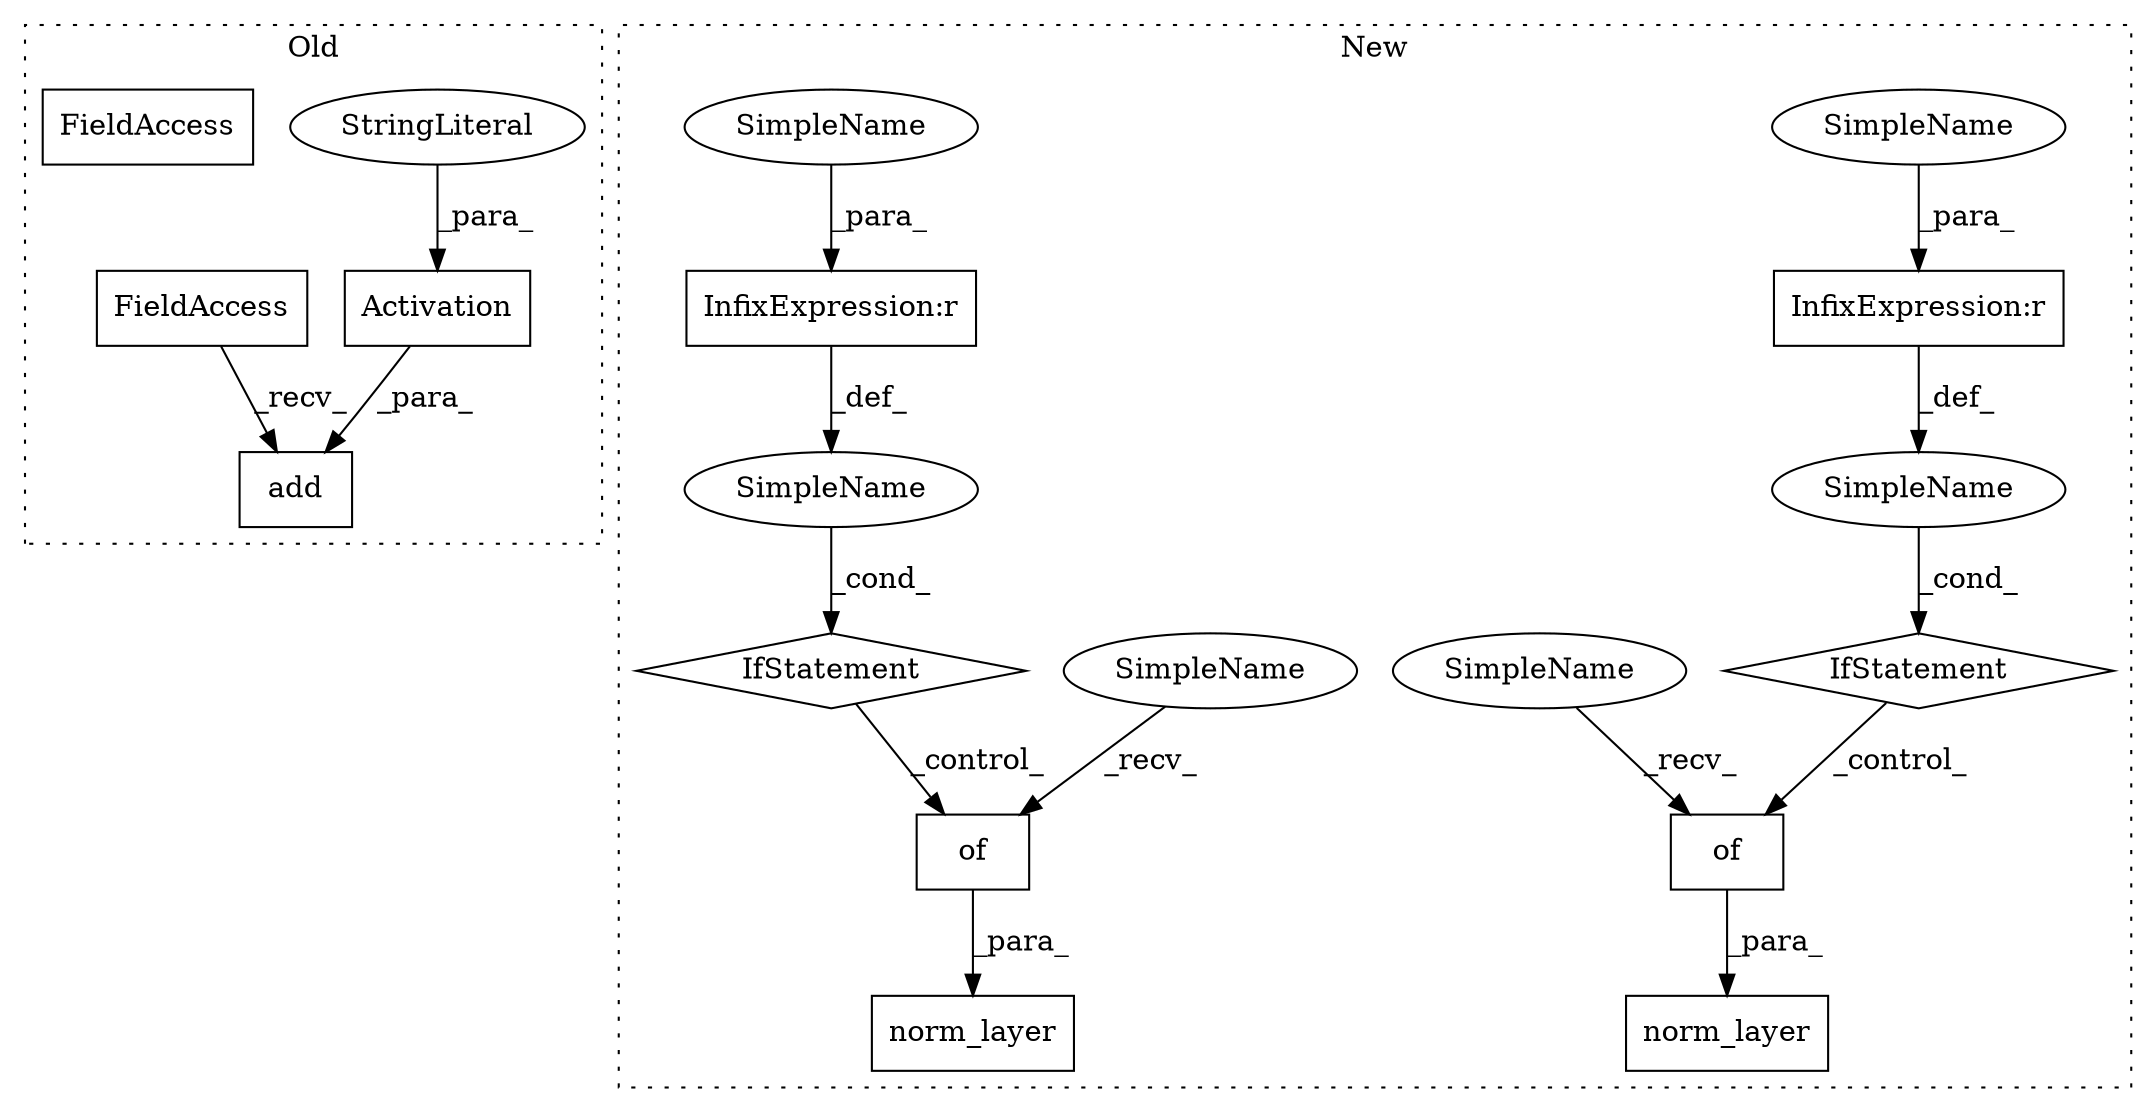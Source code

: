 digraph G {
subgraph cluster0 {
1 [label="Activation" a="32" s="1439,1456" l="11,1" shape="box"];
3 [label="StringLiteral" a="45" s="1450" l="6" shape="ellipse"];
9 [label="add" a="32" s="1432,1457" l="4,1" shape="box"];
14 [label="FieldAccess" a="22" s="1424" l="7" shape="box"];
15 [label="FieldAccess" a="22" s="1424" l="7" shape="box"];
label = "Old";
style="dotted";
}
subgraph cluster1 {
2 [label="of" a="32" s="915" l="4" shape="box"];
4 [label="of" a="32" s="1108" l="4" shape="box"];
5 [label="norm_layer" a="32" s="1069,1126" l="11,1" shape="box"];
6 [label="IfStatement" a="25" s="908" l="3" shape="diamond"];
7 [label="norm_layer" a="32" s="876,933" l="11,1" shape="box"];
8 [label="IfStatement" a="25" s="1101" l="3" shape="diamond"];
10 [label="SimpleName" a="42" s="" l="" shape="ellipse"];
11 [label="SimpleName" a="42" s="" l="" shape="ellipse"];
12 [label="InfixExpression:r" a="27" s="1092" l="4" shape="box"];
13 [label="InfixExpression:r" a="27" s="899" l="4" shape="box"];
16 [label="SimpleName" a="42" s="1096" l="4" shape="ellipse"];
17 [label="SimpleName" a="42" s="903" l="4" shape="ellipse"];
18 [label="SimpleName" a="42" s="1104" l="3" shape="ellipse"];
19 [label="SimpleName" a="42" s="911" l="3" shape="ellipse"];
label = "New";
style="dotted";
}
1 -> 9 [label="_para_"];
2 -> 7 [label="_para_"];
3 -> 1 [label="_para_"];
4 -> 5 [label="_para_"];
6 -> 2 [label="_control_"];
8 -> 4 [label="_control_"];
10 -> 6 [label="_cond_"];
11 -> 8 [label="_cond_"];
12 -> 11 [label="_def_"];
13 -> 10 [label="_def_"];
15 -> 9 [label="_recv_"];
16 -> 12 [label="_para_"];
17 -> 13 [label="_para_"];
18 -> 4 [label="_recv_"];
19 -> 2 [label="_recv_"];
}